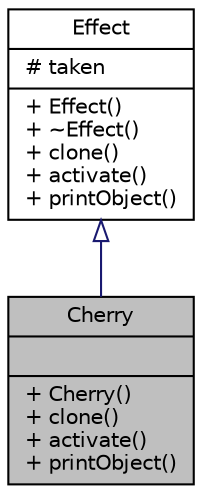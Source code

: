 digraph "Cherry"
{
 // LATEX_PDF_SIZE
  edge [fontname="Helvetica",fontsize="10",labelfontname="Helvetica",labelfontsize="10"];
  node [fontname="Helvetica",fontsize="10",shape=record];
  Node1 [label="{Cherry\n||+ Cherry()\l+ clone()\l+ activate()\l+ printObject()\l}",height=0.2,width=0.4,color="black", fillcolor="grey75", style="filled", fontcolor="black",tooltip="The Cherry class represents a cherry effect."];
  Node2 -> Node1 [dir="back",color="midnightblue",fontsize="10",style="solid",arrowtail="onormal",fontname="Helvetica"];
  Node2 [label="{Effect\n|# taken\l|+ Effect()\l+ ~Effect()\l+ clone()\l+ activate()\l+ printObject()\l}",height=0.2,width=0.4,color="black", fillcolor="white", style="filled",URL="$classEffect.html",tooltip="The Effect class represents a game effect."];
}

